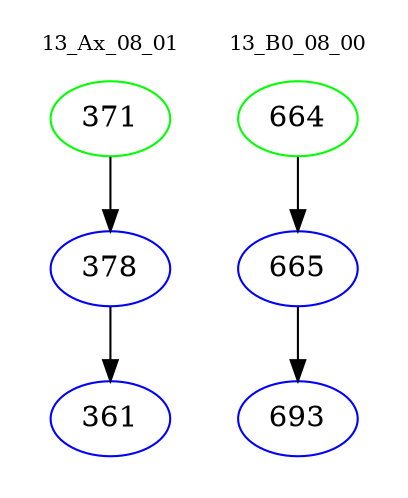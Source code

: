 digraph{
subgraph cluster_0 {
color = white
label = "13_Ax_08_01";
fontsize=10;
T0_371 [label="371", color="green"]
T0_371 -> T0_378 [color="black"]
T0_378 [label="378", color="blue"]
T0_378 -> T0_361 [color="black"]
T0_361 [label="361", color="blue"]
}
subgraph cluster_1 {
color = white
label = "13_B0_08_00";
fontsize=10;
T1_664 [label="664", color="green"]
T1_664 -> T1_665 [color="black"]
T1_665 [label="665", color="blue"]
T1_665 -> T1_693 [color="black"]
T1_693 [label="693", color="blue"]
}
}
